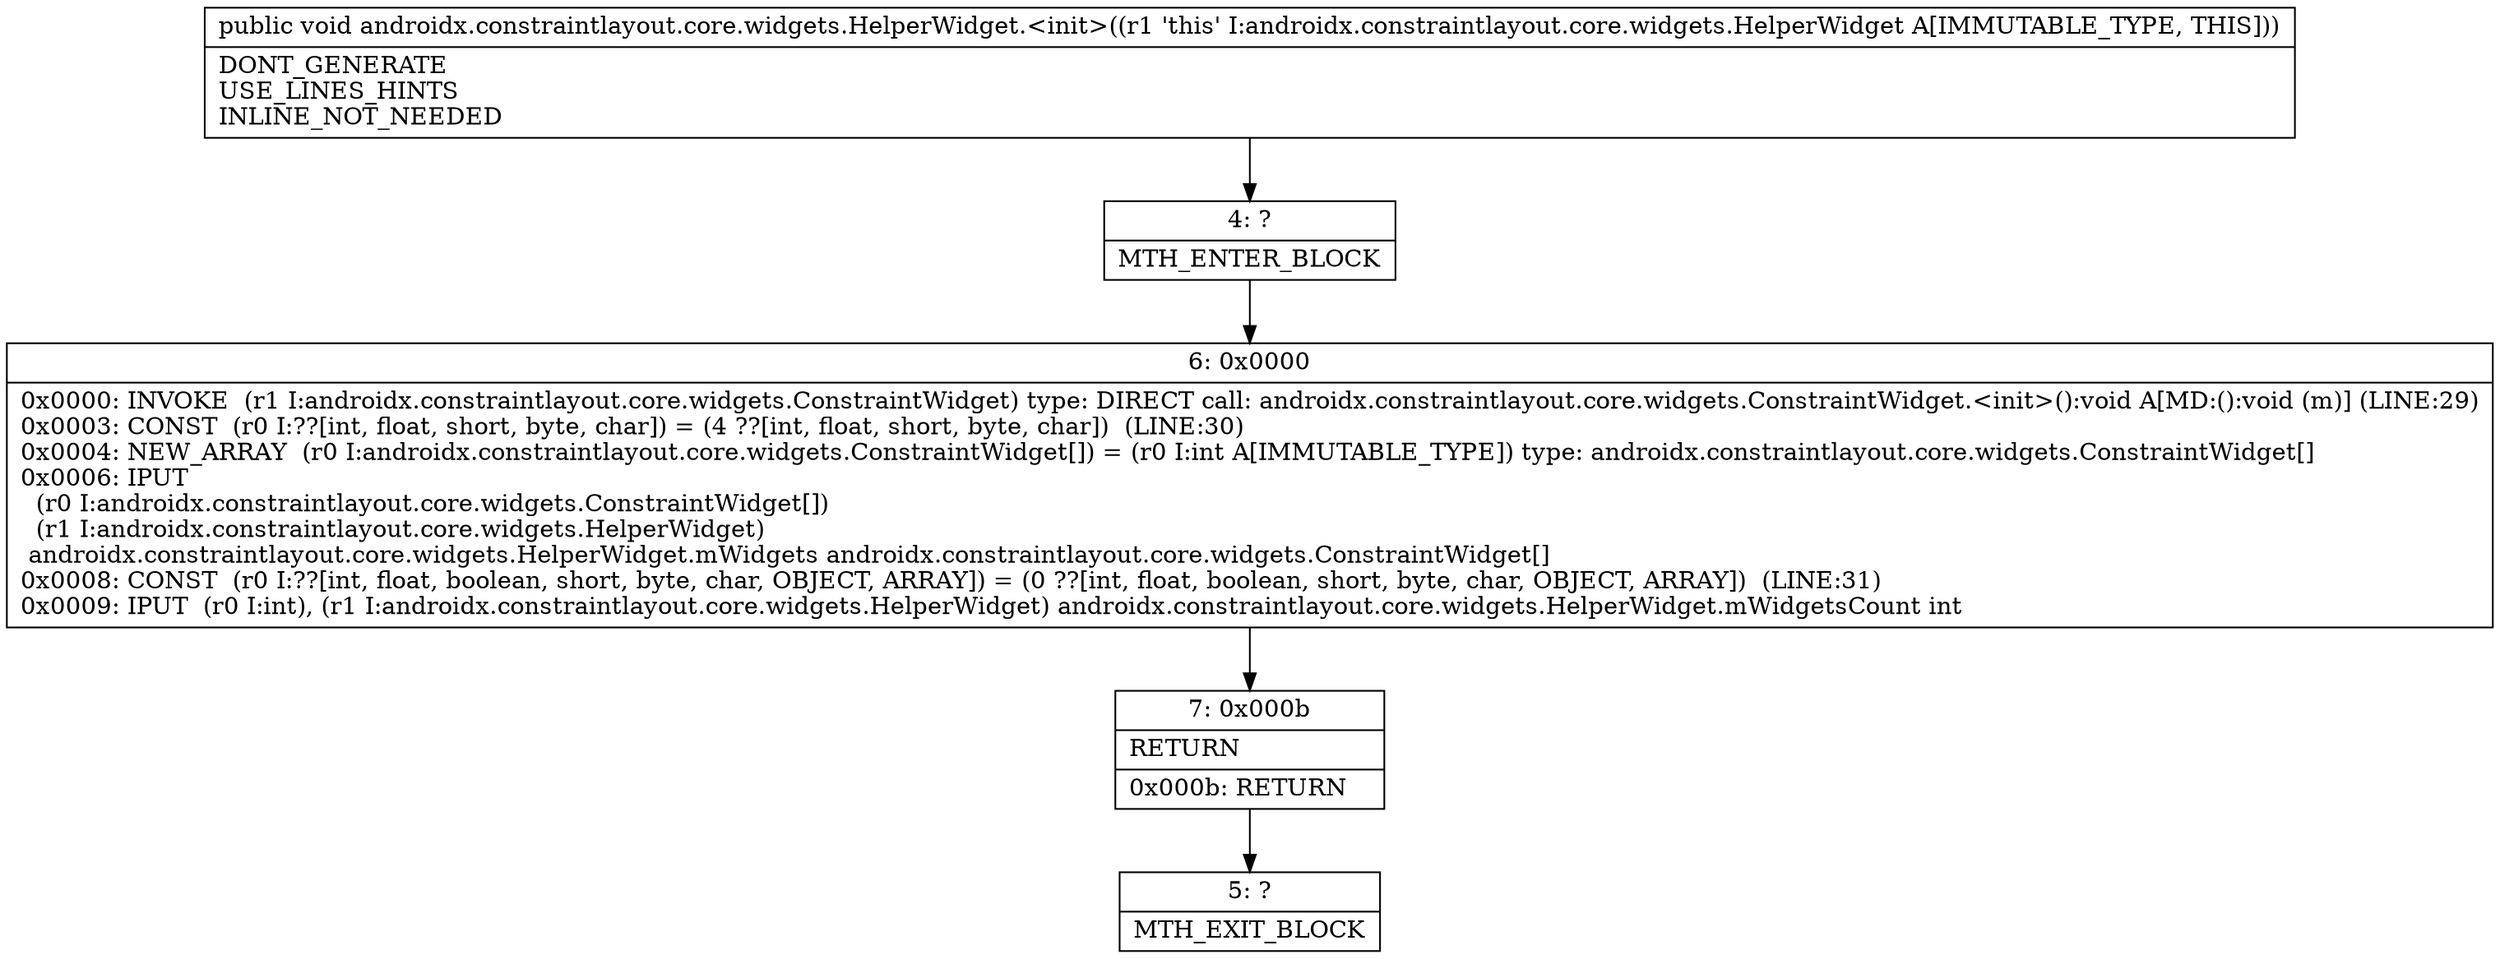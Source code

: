 digraph "CFG forandroidx.constraintlayout.core.widgets.HelperWidget.\<init\>()V" {
Node_4 [shape=record,label="{4\:\ ?|MTH_ENTER_BLOCK\l}"];
Node_6 [shape=record,label="{6\:\ 0x0000|0x0000: INVOKE  (r1 I:androidx.constraintlayout.core.widgets.ConstraintWidget) type: DIRECT call: androidx.constraintlayout.core.widgets.ConstraintWidget.\<init\>():void A[MD:():void (m)] (LINE:29)\l0x0003: CONST  (r0 I:??[int, float, short, byte, char]) = (4 ??[int, float, short, byte, char])  (LINE:30)\l0x0004: NEW_ARRAY  (r0 I:androidx.constraintlayout.core.widgets.ConstraintWidget[]) = (r0 I:int A[IMMUTABLE_TYPE]) type: androidx.constraintlayout.core.widgets.ConstraintWidget[] \l0x0006: IPUT  \l  (r0 I:androidx.constraintlayout.core.widgets.ConstraintWidget[])\l  (r1 I:androidx.constraintlayout.core.widgets.HelperWidget)\l androidx.constraintlayout.core.widgets.HelperWidget.mWidgets androidx.constraintlayout.core.widgets.ConstraintWidget[] \l0x0008: CONST  (r0 I:??[int, float, boolean, short, byte, char, OBJECT, ARRAY]) = (0 ??[int, float, boolean, short, byte, char, OBJECT, ARRAY])  (LINE:31)\l0x0009: IPUT  (r0 I:int), (r1 I:androidx.constraintlayout.core.widgets.HelperWidget) androidx.constraintlayout.core.widgets.HelperWidget.mWidgetsCount int \l}"];
Node_7 [shape=record,label="{7\:\ 0x000b|RETURN\l|0x000b: RETURN   \l}"];
Node_5 [shape=record,label="{5\:\ ?|MTH_EXIT_BLOCK\l}"];
MethodNode[shape=record,label="{public void androidx.constraintlayout.core.widgets.HelperWidget.\<init\>((r1 'this' I:androidx.constraintlayout.core.widgets.HelperWidget A[IMMUTABLE_TYPE, THIS]))  | DONT_GENERATE\lUSE_LINES_HINTS\lINLINE_NOT_NEEDED\l}"];
MethodNode -> Node_4;Node_4 -> Node_6;
Node_6 -> Node_7;
Node_7 -> Node_5;
}


